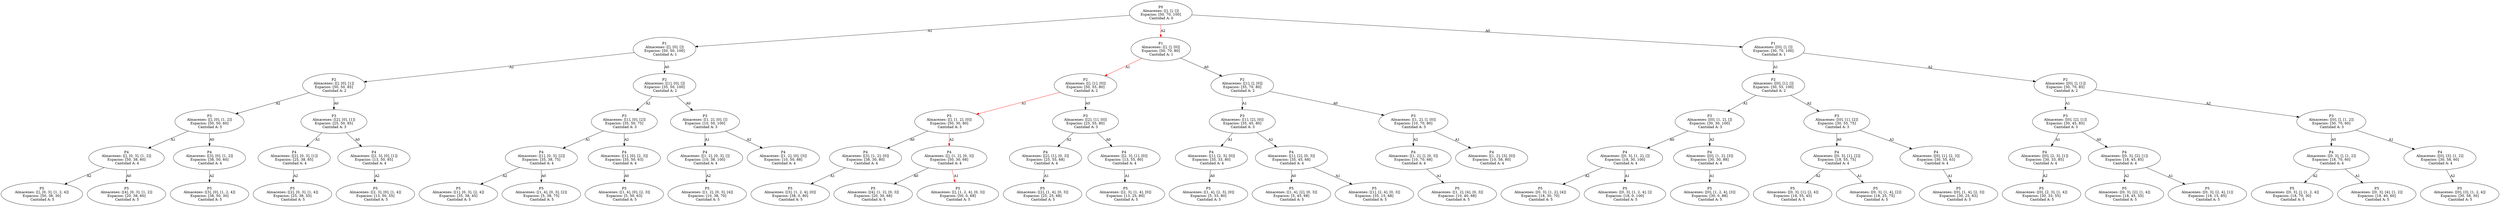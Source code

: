 strict digraph G {
  1 [ label="P5
Almacenes: [[0], [1, 2, 4], [3]]
Espacios: [30, 0, 88]
 Cantidad A: 5" ];
  2 [ label="P4
Almacenes: [[0, 3], [1], [2]]
Espacios: [18, 55, 75]
 Cantidad A: 4" ];
  3 [ label="P4
Almacenes: [[2], [1], [0, 3]]
Espacios: [25, 55, 68]
 Cantidad A: 4" ];
  4 [ label="P5
Almacenes: [[2, 3], [0], [1, 4]]
Espacios: [13, 50, 55]
 Cantidad A: 5" ];
  5 [ label="P5
Almacenes: [[1, 4], [0], [2, 3]]
Espacios: [5, 50, 63]
 Cantidad A: 5" ];
  6 [ label="P4
Almacenes: [[0], [2, 3], [1]]
Espacios: [30, 33, 85]
 Cantidad A: 4" ];
  7 [ label="P5
Almacenes: [[1, 4], [2, 3], [0]]
Espacios: [5, 33, 80]
 Cantidad A: 5" ];
  8 [ label="P1
Almacenes: [[], [0], []]
Espacios: [50, 50, 100]
 Cantidad A: 1" ];
  9 [ label="P4
Almacenes: [[0, 3], [], [1, 2]]
Espacios: [18, 70, 60]
 Cantidad A: 4" ];
  10 [ label="P4
Almacenes: [[1, 2], [], [0, 3]]
Espacios: [10, 70, 68]
 Cantidad A: 4" ];
  11 [ label="P3
Almacenes: [[0], [1, 2], []]
Espacios: [30, 30, 100]
 Cantidad A: 3" ];
  12 [ label="P2
Almacenes: [[], [0], [1]]
Espacios: [50, 50, 85]
 Cantidad A: 2" ];
  13 [ label="P2
Almacenes: [[1], [0], []]
Espacios: [35, 50, 100]
 Cantidad A: 2" ];
  14 [ label="P4
Almacenes: [[0, 3], [1, 2], []]
Espacios: [18, 30, 100]
 Cantidad A: 4" ];
  15 [ label="P5
Almacenes: [[0], [3], [1, 2, 4]]
Espacios: [30, 58, 30]
 Cantidad A: 5" ];
  16 [ label="P4
Almacenes: [[0], [1], [2, 3]]
Espacios: [30, 55, 63]
 Cantidad A: 4" ];
  17 [ label="P3
Almacenes: [[0], [2], [1]]
Espacios: [30, 45, 85]
 Cantidad A: 3" ];
  18 [ label="P4
Almacenes: [[0, 3], [2], [1]]
Espacios: [18, 45, 85]
 Cantidad A: 4" ];
  19 [ label="P1
Almacenes: [[], [], [0]]
Espacios: [50, 70, 80]
 Cantidad A: 1" ];
  20 [ label="P0
Almacenes: [[], [], []]
Espacios: [50, 70, 100]
 Cantidad A: 0" ];
  21 [ label="P5
Almacenes: [[4], [1, 2], [0, 3]]
Espacios: [20, 30, 68]
 Cantidad A: 5" ];
  22 [ label="P4
Almacenes: [[0], [1, 2], [3]]
Espacios: [30, 30, 88]
 Cantidad A: 4" ];
  23 [ label="P3
Almacenes: [[], [0], [1, 2]]
Espacios: [50, 50, 60]
 Cantidad A: 3" ];
  24 [ label="P3
Almacenes: [[1], [0], [2]]
Espacios: [35, 50, 75]
 Cantidad A: 3" ];
  25 [ label="P5
Almacenes: [[0, 3], [1], [2, 4]]
Espacios: [18, 55, 45]
 Cantidad A: 5" ];
  26 [ label="P4
Almacenes: [[], [0, 3], [1, 2]]
Espacios: [50, 38, 60]
 Cantidad A: 4" ];
  27 [ label="P4
Almacenes: [[1], [0, 3], [2]]
Espacios: [35, 38, 75]
 Cantidad A: 4" ];
  28 [ label="P2
Almacenes: [[], [1], [0]]
Espacios: [50, 55, 80]
 Cantidad A: 2" ];
  29 [ label="P5
Almacenes: [[0], [2, 3], [1, 4]]
Espacios: [30, 33, 55]
 Cantidad A: 5" ];
  30 [ label="P5
Almacenes: [[1, 4], [2], [0, 3]]
Espacios: [5, 45, 68]
 Cantidad A: 5" ];
  31 [ label="P5
Almacenes: [[0, 3], [], [1, 2, 4]]
Espacios: [18, 70, 30]
 Cantidad A: 5" ];
  32 [ label="P2
Almacenes: [[1], [], [0]]
Espacios: [35, 70, 80]
 Cantidad A: 2" ];
  33 [ label="P5
Almacenes: [[0, 3], [1, 2], [4]]
Espacios: [18, 30, 70]
 Cantidad A: 5" ];
  34 [ label="P5
Almacenes: [[3], [1, 2, 4], [0]]
Espacios: [38, 0, 80]
 Cantidad A: 5" ];
  35 [ label="P4
Almacenes: [[3], [0], [1, 2]]
Espacios: [38, 50, 60]
 Cantidad A: 4" ];
  36 [ label="P5
Almacenes: [[0, 3], [2], [1, 4]]
Espacios: [18, 45, 55]
 Cantidad A: 5" ];
  37 [ label="P5
Almacenes: [[], [1, 2, 4], [0, 3]]
Espacios: [50, 0, 68]
 Cantidad A: 5" ];
  38 [ label="P5
Almacenes: [[], [0, 3], [1, 2, 4]]
Espacios: [50, 38, 30]
 Cantidad A: 5" ];
  39 [ label="P5
Almacenes: [[1], [0, 3], [2, 4]]
Espacios: [35, 38, 45]
 Cantidad A: 5" ];
  40 [ label="P4
Almacenes: [[1], [0], [2, 3]]
Espacios: [35, 50, 63]
 Cantidad A: 4" ];
  41 [ label="P4
Almacenes: [[1], [2, 3], [0]]
Espacios: [35, 33, 80]
 Cantidad A: 4" ];
  42 [ label="P5
Almacenes: [[1], [2, 4], [0, 3]]
Espacios: [35, 15, 68]
 Cantidad A: 5" ];
  43 [ label="P3
Almacenes: [[], [1, 2], [0]]
Espacios: [50, 30, 80]
 Cantidad A: 3" ];
  44 [ label="P3
Almacenes: [[2], [0], [1]]
Espacios: [25, 50, 85]
 Cantidad A: 3" ];
  45 [ label="P3
Almacenes: [[1, 2], [0], []]
Espacios: [10, 50, 100]
 Cantidad A: 3" ];
  46 [ label="P4
Almacenes: [[3], [1, 2], [0]]
Espacios: [38, 30, 80]
 Cantidad A: 4" ];
  47 [ label="P5
Almacenes: [[2, 3], [1, 4], [0]]
Espacios: [13, 25, 80]
 Cantidad A: 5" ];
  48 [ label="P3
Almacenes: [[1], [2], [0]]
Espacios: [35, 45, 80]
 Cantidad A: 3" ];
  49 [ label="P4
Almacenes: [[2], [0, 3], [1]]
Espacios: [25, 38, 85]
 Cantidad A: 4" ];
  50 [ label="P4
Almacenes: [[1, 2], [0, 3], []]
Espacios: [10, 38, 100]
 Cantidad A: 4" ];
  51 [ label="P5
Almacenes: [[3], [0], [1, 2, 4]]
Espacios: [38, 50, 30]
 Cantidad A: 5" ];
  52 [ label="P1
Almacenes: [[0], [], []]
Espacios: [30, 70, 100]
 Cantidad A: 1" ];
  53 [ label="P3
Almacenes: [[2], [1], [0]]
Espacios: [25, 55, 80]
 Cantidad A: 3" ];
  54 [ label="P2
Almacenes: [[0], [1], []]
Espacios: [30, 55, 100]
 Cantidad A: 2" ];
  55 [ label="P4
Almacenes: [[], [1, 2], [0, 3]]
Espacios: [50, 30, 68]
 Cantidad A: 4" ];
  56 [ label="P5
Almacenes: [[4], [0, 3], [1, 2]]
Espacios: [20, 38, 60]
 Cantidad A: 5" ];
  57 [ label="P5
Almacenes: [[1, 4], [0, 3], [2]]
Espacios: [5, 38, 75]
 Cantidad A: 5" ];
  58 [ label="P5
Almacenes: [[2], [1, 4], [0, 3]]
Espacios: [25, 25, 68]
 Cantidad A: 5" ];
  59 [ label="P5
Almacenes: [[0, 3], [1, 4], [2]]
Espacios: [18, 25, 75]
 Cantidad A: 5" ];
  60 [ label="P4
Almacenes: [[2, 3], [0], [1]]
Espacios: [13, 50, 85]
 Cantidad A: 4" ];
  61 [ label="P3
Almacenes: [[1, 2], [], [0]]
Espacios: [10, 70, 80]
 Cantidad A: 3" ];
  62 [ label="P2
Almacenes: [[0], [], [1]]
Espacios: [30, 70, 85]
 Cantidad A: 2" ];
  63 [ label="P4
Almacenes: [[1], [2], [0, 3]]
Espacios: [35, 45, 68]
 Cantidad A: 4" ];
  64 [ label="P4
Almacenes: [[1, 2], [3], [0]]
Espacios: [10, 58, 80]
 Cantidad A: 4" ];
  65 [ label="P5
Almacenes: [[0, 3], [4], [1, 2]]
Espacios: [18, 40, 60]
 Cantidad A: 5" ];
  66 [ label="P5
Almacenes: [[1, 2], [4], [0, 3]]
Espacios: [10, 40, 68]
 Cantidad A: 5" ];
  67 [ label="P3
Almacenes: [[0], [1], [2]]
Espacios: [30, 55, 75]
 Cantidad A: 3" ];
  68 [ label="P5
Almacenes: [[0, 3], [1, 2, 4], []]
Espacios: [18, 0, 100]
 Cantidad A: 5" ];
  69 [ label="P4
Almacenes: [[2, 3], [1], [0]]
Espacios: [13, 55, 80]
 Cantidad A: 4" ];
  70 [ label="P5
Almacenes: [[2], [0, 3], [1, 4]]
Espacios: [25, 38, 55]
 Cantidad A: 5" ];
  71 [ label="P5
Almacenes: [[1, 2], [0, 3], [4]]
Espacios: [10, 38, 70]
 Cantidad A: 5" ];
  72 [ label="P5
Almacenes: [[0], [1, 4], [2, 3]]
Espacios: [30, 25, 63]
 Cantidad A: 5" ];
  73 [ label="P4
Almacenes: [[1, 2], [0], [3]]
Espacios: [10, 50, 88]
 Cantidad A: 4" ];
  74 [ label="P3
Almacenes: [[0], [], [1, 2]]
Espacios: [30, 70, 60]
 Cantidad A: 3" ];
  75 [ label="P5
Almacenes: [[0, 3], [2, 4], [1]]
Espacios: [18, 15, 85]
 Cantidad A: 5" ];
  76 [ label="P4
Almacenes: [[0], [3], [1, 2]]
Espacios: [30, 58, 60]
 Cantidad A: 4" ];
  22 -> 1 [ label="A1" ];
  67 -> 2 [ label="A0" ];
  53 -> 3 [ label="A2" ];
  60 -> 4 [ label="A2" ];
  40 -> 5 [ label="A0" ];
  17 -> 6 [ label="A1" ];
  41 -> 7 [ label="A0" ];
  20 -> 8 [ label="A1" ];
  74 -> 9 [ label="A0" ];
  61 -> 10 [ label="A2" ];
  54 -> 11 [ label="A1" ];
  8 -> 12 [ label="A2" ];
  8 -> 13 [ label="A0" ];
  11 -> 14 [ label="A0" ];
  76 -> 15 [ label="A2" ];
  67 -> 16 [ label="A2" ];
  62 -> 17 [ label="A1" ];
  17 -> 18 [ label="A0" ];
  20 -> 19 [ color="red" label="A2" ];
  55 -> 21 [ label="A0" ];
  11 -> 22 [ label="A2" ];
  12 -> 23 [ label="A2" ];
  13 -> 24 [ label="A2" ];
  2 -> 25 [ label="A2" ];
  23 -> 26 [ label="A1" ];
  24 -> 27 [ label="A1" ];
  19 -> 28 [ color="red" label="A1" ];
  6 -> 29 [ label="A2" ];
  63 -> 30 [ label="A0" ];
  9 -> 31 [ label="A2" ];
  19 -> 32 [ label="A0" ];
  14 -> 33 [ label="A2" ];
  46 -> 34 [ label="A1" ];
  23 -> 35 [ label="A0" ];
  18 -> 36 [ label="A2" ];
  55 -> 37 [ color="red" label="A1" ];
  26 -> 38 [ label="A2" ];
  27 -> 39 [ label="A2" ];
  24 -> 40 [ label="A2" ];
  48 -> 41 [ label="A1" ];
  63 -> 42 [ label="A1" ];
  28 -> 43 [ color="red" label="A1" ];
  12 -> 44 [ label="A0" ];
  13 -> 45 [ label="A0" ];
  43 -> 46 [ label="A0" ];
  69 -> 47 [ label="A1" ];
  32 -> 48 [ label="A1" ];
  44 -> 49 [ label="A1" ];
  45 -> 50 [ label="A1" ];
  35 -> 51 [ label="A2" ];
  20 -> 52 [ label="A0" ];
  28 -> 53 [ label="A0" ];
  52 -> 54 [ label="A1" ];
  43 -> 55 [ color="red" label="A2" ];
  26 -> 56 [ label="A0" ];
  27 -> 57 [ label="A0" ];
  3 -> 58 [ label="A1" ];
  2 -> 59 [ label="A1" ];
  44 -> 60 [ label="A0" ];
  32 -> 61 [ label="A0" ];
  52 -> 62 [ label="A2" ];
  48 -> 63 [ label="A2" ];
  61 -> 64 [ label="A1" ];
  9 -> 65 [ label="A1" ];
  10 -> 66 [ label="A1" ];
  54 -> 67 [ label="A2" ];
  14 -> 68 [ label="A1" ];
  53 -> 69 [ label="A0" ];
  49 -> 70 [ label="A2" ];
  50 -> 71 [ label="A2" ];
  16 -> 72 [ label="A1" ];
  45 -> 73 [ label="A2" ];
  62 -> 74 [ label="A2" ];
  18 -> 75 [ label="A1" ];
  74 -> 76 [ label="A1" ];
}
